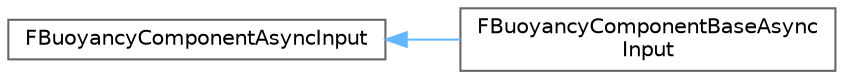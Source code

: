 digraph "Graphical Class Hierarchy"
{
 // INTERACTIVE_SVG=YES
 // LATEX_PDF_SIZE
  bgcolor="transparent";
  edge [fontname=Helvetica,fontsize=10,labelfontname=Helvetica,labelfontsize=10];
  node [fontname=Helvetica,fontsize=10,shape=box,height=0.2,width=0.4];
  rankdir="LR";
  Node0 [id="Node000000",label="FBuoyancyComponentAsyncInput",height=0.2,width=0.4,color="grey40", fillcolor="white", style="filled",URL="$da/d31/structFBuoyancyComponentAsyncInput.html",tooltip=" "];
  Node0 -> Node1 [id="edge3451_Node000000_Node000001",dir="back",color="steelblue1",style="solid",tooltip=" "];
  Node1 [id="Node000001",label="FBuoyancyComponentBaseAsync\lInput",height=0.2,width=0.4,color="grey40", fillcolor="white", style="filled",URL="$db/dc5/structFBuoyancyComponentBaseAsyncInput.html",tooltip=" "];
}
